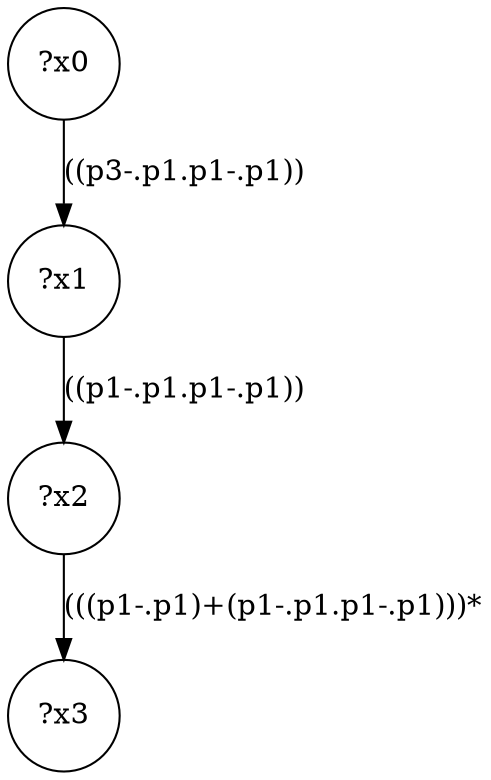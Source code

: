 digraph g {
	x0 [shape=circle, label="?x0"];
	x1 [shape=circle, label="?x1"];
	x0 -> x1 [label="((p3-.p1.p1-.p1))"];
	x2 [shape=circle, label="?x2"];
	x1 -> x2 [label="((p1-.p1.p1-.p1))"];
	x3 [shape=circle, label="?x3"];
	x2 -> x3 [label="(((p1-.p1)+(p1-.p1.p1-.p1)))*"];
}
